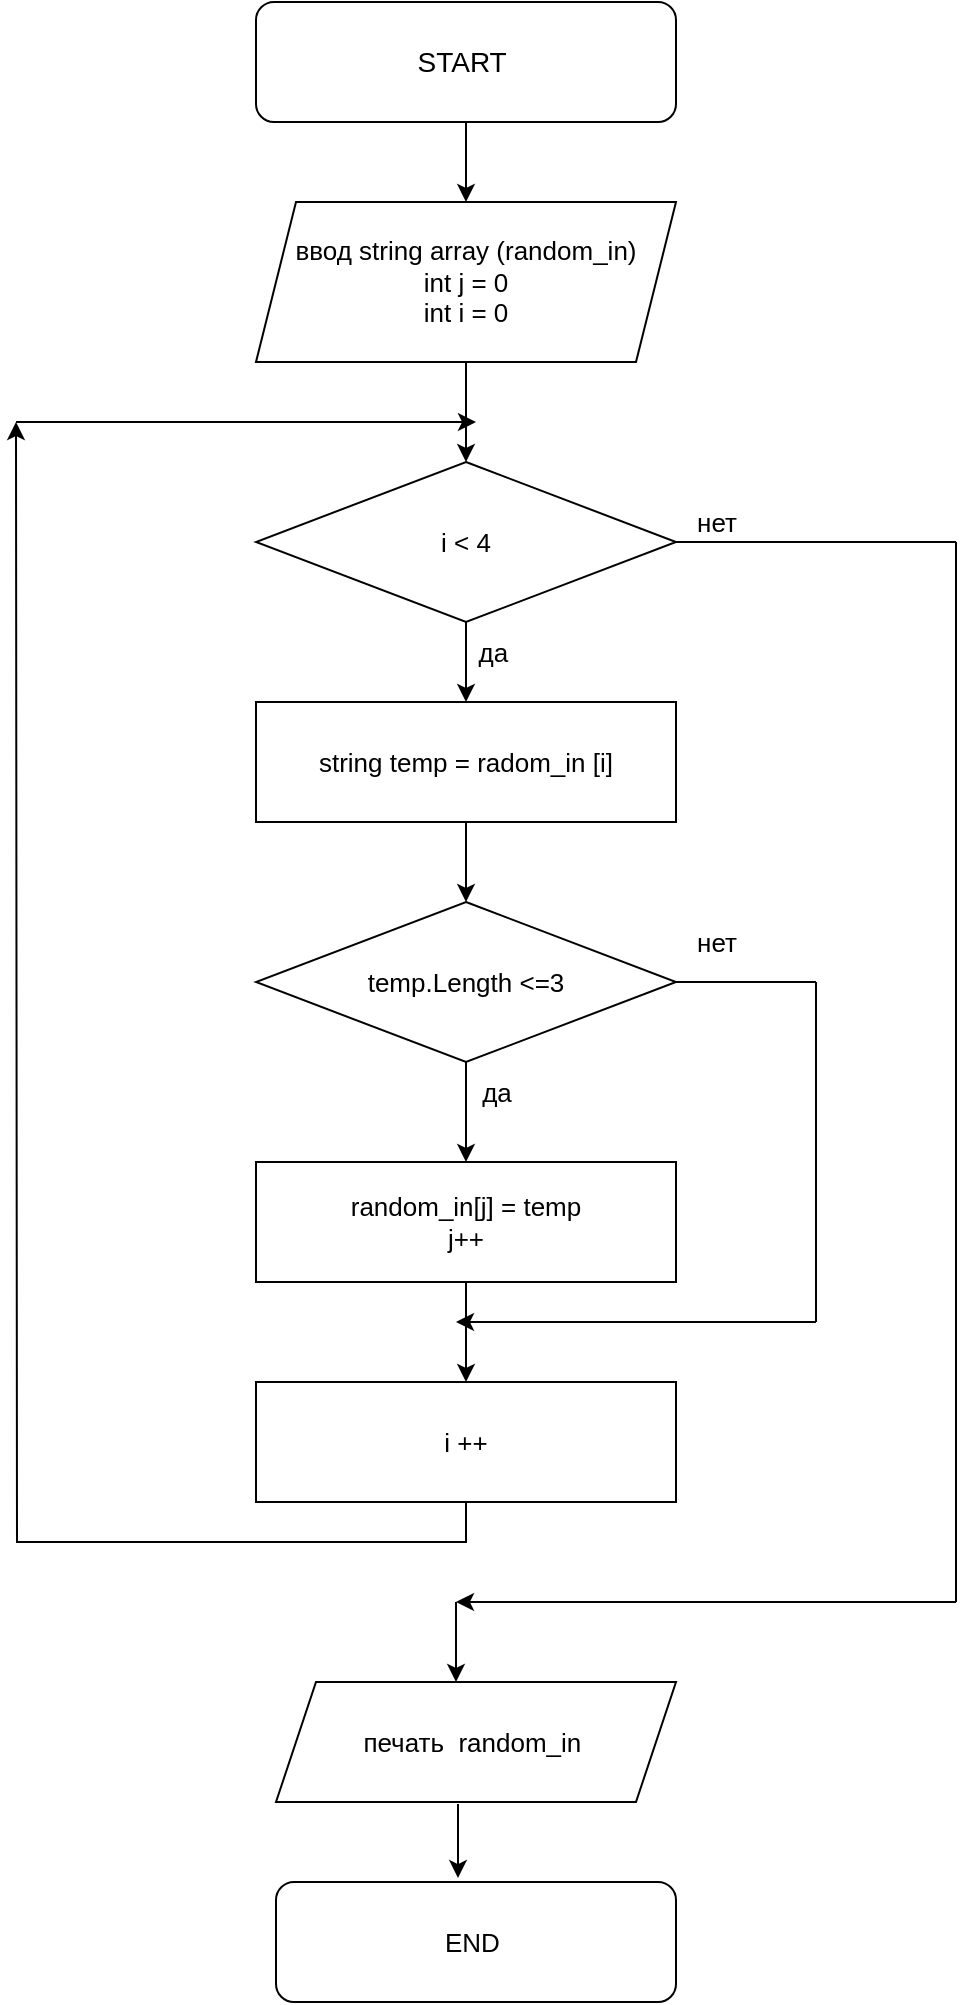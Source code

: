 <mxfile version="20.6.0" type="github"><diagram id="71SWiwQFj1RqM7-vLwKO" name="Page-1"><mxGraphModel dx="1200" dy="884" grid="1" gridSize="10" guides="1" tooltips="1" connect="1" arrows="1" fold="1" page="1" pageScale="1" pageWidth="827" pageHeight="1169" math="0" shadow="0"><root><mxCell id="0"/><mxCell id="1" parent="0"/><mxCell id="CkpZ20A6XcqN64bQTCez-1" value="START&amp;nbsp;" style="rounded=1;whiteSpace=wrap;html=1;fontSize=14;" vertex="1" parent="1"><mxGeometry x="300" y="40" width="210" height="60" as="geometry"/></mxCell><mxCell id="CkpZ20A6XcqN64bQTCez-7" value="" style="edgeStyle=orthogonalEdgeStyle;rounded=0;orthogonalLoop=1;jettySize=auto;html=1;fontSize=13;startArrow=none;" edge="1" parent="1" source="CkpZ20A6XcqN64bQTCez-18" target="CkpZ20A6XcqN64bQTCez-5"><mxGeometry relative="1" as="geometry"/></mxCell><mxCell id="CkpZ20A6XcqN64bQTCez-2" value="ввод string array (random_in)&lt;br&gt;int j = 0&lt;br&gt;int i = 0" style="shape=parallelogram;perimeter=parallelogramPerimeter;whiteSpace=wrap;html=1;fixedSize=1;fontSize=13;" vertex="1" parent="1"><mxGeometry x="300" y="140" width="210" height="80" as="geometry"/></mxCell><mxCell id="CkpZ20A6XcqN64bQTCez-9" value="" style="edgeStyle=orthogonalEdgeStyle;rounded=0;orthogonalLoop=1;jettySize=auto;html=1;fontSize=13;" edge="1" parent="1" source="CkpZ20A6XcqN64bQTCez-5" target="CkpZ20A6XcqN64bQTCez-8"><mxGeometry relative="1" as="geometry"/></mxCell><mxCell id="CkpZ20A6XcqN64bQTCez-5" value="temp.Length &amp;lt;=3" style="rhombus;whiteSpace=wrap;html=1;fontSize=13;" vertex="1" parent="1"><mxGeometry x="300" y="490" width="210" height="80" as="geometry"/></mxCell><mxCell id="CkpZ20A6XcqN64bQTCez-6" value="" style="endArrow=classic;html=1;rounded=0;fontSize=13;exitX=0.5;exitY=1;exitDx=0;exitDy=0;entryX=0.5;entryY=0;entryDx=0;entryDy=0;" edge="1" parent="1" source="CkpZ20A6XcqN64bQTCez-1" target="CkpZ20A6XcqN64bQTCez-2"><mxGeometry width="50" height="50" relative="1" as="geometry"><mxPoint x="430" y="400" as="sourcePoint"/><mxPoint x="480" y="350" as="targetPoint"/></mxGeometry></mxCell><mxCell id="CkpZ20A6XcqN64bQTCez-8" value="random_in[j] = temp&lt;br&gt;j++" style="whiteSpace=wrap;html=1;fontSize=13;" vertex="1" parent="1"><mxGeometry x="300" y="620" width="210" height="60" as="geometry"/></mxCell><mxCell id="CkpZ20A6XcqN64bQTCez-14" value="да&amp;nbsp;" style="text;html=1;align=center;verticalAlign=middle;resizable=0;points=[];autosize=1;strokeColor=none;fillColor=none;fontSize=13;" vertex="1" parent="1"><mxGeometry x="400" y="350" width="40" height="30" as="geometry"/></mxCell><mxCell id="CkpZ20A6XcqN64bQTCez-15" value="i &amp;lt; 4" style="rhombus;whiteSpace=wrap;html=1;fontSize=13;" vertex="1" parent="1"><mxGeometry x="300" y="270" width="210" height="80" as="geometry"/></mxCell><mxCell id="CkpZ20A6XcqN64bQTCez-17" value="да" style="text;html=1;align=center;verticalAlign=middle;resizable=0;points=[];autosize=1;strokeColor=none;fillColor=none;fontSize=13;rotation=0;" vertex="1" parent="1"><mxGeometry x="400" y="570" width="40" height="30" as="geometry"/></mxCell><mxCell id="CkpZ20A6XcqN64bQTCez-18" value="string temp = radom_in [i]" style="rounded=0;whiteSpace=wrap;html=1;fontSize=13;" vertex="1" parent="1"><mxGeometry x="300" y="390" width="210" height="60" as="geometry"/></mxCell><mxCell id="CkpZ20A6XcqN64bQTCez-22" value="" style="endArrow=classic;html=1;rounded=0;fontSize=13;exitX=0.5;exitY=1;exitDx=0;exitDy=0;" edge="1" parent="1" source="CkpZ20A6XcqN64bQTCez-2" target="CkpZ20A6XcqN64bQTCez-15"><mxGeometry width="50" height="50" relative="1" as="geometry"><mxPoint x="500" y="280" as="sourcePoint"/><mxPoint x="550" y="230" as="targetPoint"/></mxGeometry></mxCell><mxCell id="CkpZ20A6XcqN64bQTCez-25" value="" style="endArrow=classic;html=1;rounded=0;fontSize=13;exitX=0.5;exitY=1;exitDx=0;exitDy=0;entryX=0.5;entryY=0;entryDx=0;entryDy=0;" edge="1" parent="1" source="CkpZ20A6XcqN64bQTCez-15" target="CkpZ20A6XcqN64bQTCez-18"><mxGeometry width="50" height="50" relative="1" as="geometry"><mxPoint x="430" y="400" as="sourcePoint"/><mxPoint x="480" y="350" as="targetPoint"/></mxGeometry></mxCell><mxCell id="CkpZ20A6XcqN64bQTCez-41" style="edgeStyle=orthogonalEdgeStyle;rounded=0;orthogonalLoop=1;jettySize=auto;html=1;exitX=0.5;exitY=1;exitDx=0;exitDy=0;fontSize=13;" edge="1" parent="1" source="CkpZ20A6XcqN64bQTCez-26"><mxGeometry relative="1" as="geometry"><mxPoint x="180" y="250" as="targetPoint"/></mxGeometry></mxCell><mxCell id="CkpZ20A6XcqN64bQTCez-26" value="i ++" style="rounded=0;whiteSpace=wrap;html=1;fontSize=13;" vertex="1" parent="1"><mxGeometry x="300" y="730" width="210" height="60" as="geometry"/></mxCell><mxCell id="CkpZ20A6XcqN64bQTCez-28" value="" style="endArrow=classic;html=1;rounded=0;fontSize=13;exitX=0.5;exitY=1;exitDx=0;exitDy=0;" edge="1" parent="1" source="CkpZ20A6XcqN64bQTCez-8" target="CkpZ20A6XcqN64bQTCez-26"><mxGeometry width="50" height="50" relative="1" as="geometry"><mxPoint x="430" y="530" as="sourcePoint"/><mxPoint x="480" y="480" as="targetPoint"/></mxGeometry></mxCell><mxCell id="CkpZ20A6XcqN64bQTCez-34" value="" style="endArrow=none;html=1;rounded=0;fontSize=13;exitX=1;exitY=0.5;exitDx=0;exitDy=0;" edge="1" parent="1" source="CkpZ20A6XcqN64bQTCez-5"><mxGeometry width="50" height="50" relative="1" as="geometry"><mxPoint x="430" y="530" as="sourcePoint"/><mxPoint x="580" y="530" as="targetPoint"/></mxGeometry></mxCell><mxCell id="CkpZ20A6XcqN64bQTCez-35" value="" style="endArrow=none;html=1;rounded=0;fontSize=13;" edge="1" parent="1"><mxGeometry width="50" height="50" relative="1" as="geometry"><mxPoint x="580" y="530" as="sourcePoint"/><mxPoint x="580" y="700" as="targetPoint"/></mxGeometry></mxCell><mxCell id="CkpZ20A6XcqN64bQTCez-36" value="" style="endArrow=classic;html=1;rounded=0;fontSize=13;" edge="1" parent="1"><mxGeometry width="50" height="50" relative="1" as="geometry"><mxPoint x="580" y="700" as="sourcePoint"/><mxPoint x="400" y="700" as="targetPoint"/></mxGeometry></mxCell><mxCell id="CkpZ20A6XcqN64bQTCez-37" value="нет" style="text;html=1;align=center;verticalAlign=middle;resizable=0;points=[];autosize=1;strokeColor=none;fillColor=none;fontSize=13;" vertex="1" parent="1"><mxGeometry x="510" y="495" width="40" height="30" as="geometry"/></mxCell><mxCell id="CkpZ20A6XcqN64bQTCez-42" value="" style="endArrow=classic;html=1;rounded=0;fontSize=13;" edge="1" parent="1"><mxGeometry width="50" height="50" relative="1" as="geometry"><mxPoint x="180" y="250" as="sourcePoint"/><mxPoint x="410" y="250" as="targetPoint"/></mxGeometry></mxCell><mxCell id="CkpZ20A6XcqN64bQTCez-45" value="" style="endArrow=none;html=1;rounded=0;fontSize=13;exitX=1;exitY=0.5;exitDx=0;exitDy=0;" edge="1" parent="1" source="CkpZ20A6XcqN64bQTCez-15"><mxGeometry width="50" height="50" relative="1" as="geometry"><mxPoint x="430" y="620" as="sourcePoint"/><mxPoint x="650" y="310" as="targetPoint"/></mxGeometry></mxCell><mxCell id="CkpZ20A6XcqN64bQTCez-46" value="" style="endArrow=none;html=1;rounded=0;fontSize=13;" edge="1" parent="1"><mxGeometry width="50" height="50" relative="1" as="geometry"><mxPoint x="650" y="840" as="sourcePoint"/><mxPoint x="650" y="310" as="targetPoint"/></mxGeometry></mxCell><mxCell id="CkpZ20A6XcqN64bQTCez-47" value="" style="endArrow=classic;html=1;rounded=0;fontSize=13;" edge="1" parent="1"><mxGeometry width="50" height="50" relative="1" as="geometry"><mxPoint x="650" y="840" as="sourcePoint"/><mxPoint x="400" y="840" as="targetPoint"/></mxGeometry></mxCell><mxCell id="CkpZ20A6XcqN64bQTCez-48" value="" style="endArrow=classic;html=1;rounded=0;fontSize=13;" edge="1" parent="1"><mxGeometry width="50" height="50" relative="1" as="geometry"><mxPoint x="400" y="840" as="sourcePoint"/><mxPoint x="400" y="880" as="targetPoint"/></mxGeometry></mxCell><mxCell id="CkpZ20A6XcqN64bQTCez-49" value="печать &amp;nbsp;random_in&amp;nbsp;" style="shape=parallelogram;perimeter=parallelogramPerimeter;whiteSpace=wrap;html=1;fixedSize=1;fontSize=13;" vertex="1" parent="1"><mxGeometry x="310" y="880" width="200" height="60" as="geometry"/></mxCell><mxCell id="CkpZ20A6XcqN64bQTCez-52" value="END&amp;nbsp;" style="rounded=1;whiteSpace=wrap;html=1;fontSize=13;" vertex="1" parent="1"><mxGeometry x="310" y="980" width="200" height="60" as="geometry"/></mxCell><mxCell id="CkpZ20A6XcqN64bQTCez-53" value="" style="endArrow=classic;html=1;rounded=0;fontSize=13;exitX=0.455;exitY=1.017;exitDx=0;exitDy=0;exitPerimeter=0;entryX=0.455;entryY=-0.033;entryDx=0;entryDy=0;entryPerimeter=0;" edge="1" parent="1" source="CkpZ20A6XcqN64bQTCez-49" target="CkpZ20A6XcqN64bQTCez-52"><mxGeometry width="50" height="50" relative="1" as="geometry"><mxPoint x="430" y="980" as="sourcePoint"/><mxPoint x="480" y="930" as="targetPoint"/></mxGeometry></mxCell><mxCell id="CkpZ20A6XcqN64bQTCez-54" value="нет" style="text;html=1;align=center;verticalAlign=middle;resizable=0;points=[];autosize=1;strokeColor=none;fillColor=none;fontSize=13;" vertex="1" parent="1"><mxGeometry x="510" y="285" width="40" height="30" as="geometry"/></mxCell></root></mxGraphModel></diagram></mxfile>